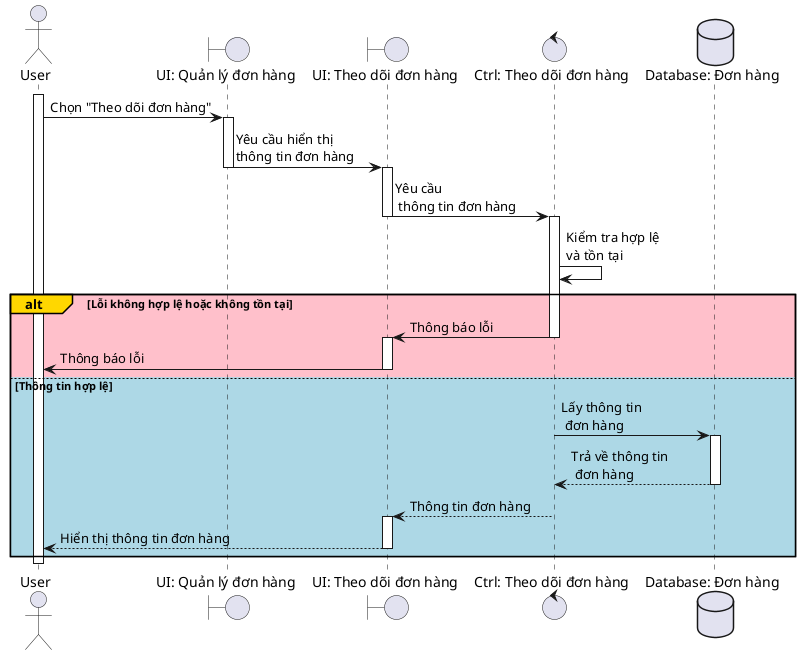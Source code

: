 @startuml SequenceTrackingOrder
actor User as user
boundary "UI: Quản lý đơn hàng" as ui_manageOrder
boundary "UI: Theo dõi đơn hàng" as ui_trackOrder
control "Ctrl: Theo dõi đơn hàng" as ctrl_trackOrder
database "Database: Đơn hàng" as database

activate user
user -> ui_manageOrder: Chọn "Theo dõi đơn hàng"

activate ui_manageOrder
ui_manageOrder -> ui_trackOrder: Yêu cầu hiển thị \nthông tin đơn hàng
deactivate ui_manageOrder

activate ui_trackOrder
ui_trackOrder -> ctrl_trackOrder: Yêu cầu\n thông tin đơn hàng
deactivate ui_trackOrder
activate ctrl_trackOrder

ctrl_trackOrder -> ctrl_trackOrder: Kiểm tra hợp lệ \nvà tồn tại

alt#Gold #Pink Lỗi không hợp lệ hoặc không tồn tại
    ctrl_trackOrder -> ui_trackOrder: Thông báo lỗi
    deactivate ctrl_trackOrder
    activate ui_trackOrder
    ui_trackOrder -> user: Thông báo lỗi
    deactivate ui_trackOrder
else #LightBlue Thông tin hợp lệ
    ctrl_trackOrder -> database: Lấy thông tin\n đơn hàng
    activate database
    database --> ctrl_trackOrder: Trả về thông tin\n đơn hàng
    deactivate database

    ctrl_trackOrder --> ui_trackOrder: Thông tin đơn hàng
    deactivate ctrl_trackOrder
    activate ui_trackOrder
    ui_trackOrder --> user: Hiển thị thông tin đơn hàng
    deactivate ui_trackOrder
end
deactivate user

@enduml
